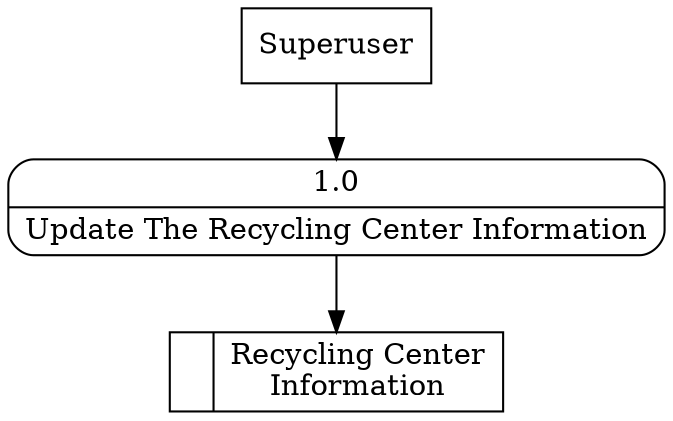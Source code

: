 digraph dfd2{ 
node[shape=record]
200 [label="<f0>  |<f1> Recycling Center\nInformation " ];
201 [label="Superuser" shape=box];
202 [label="{<f0> 1.0|<f1> Update The Recycling Center Information }" shape=Mrecord];
201 -> 202
202 -> 200
}